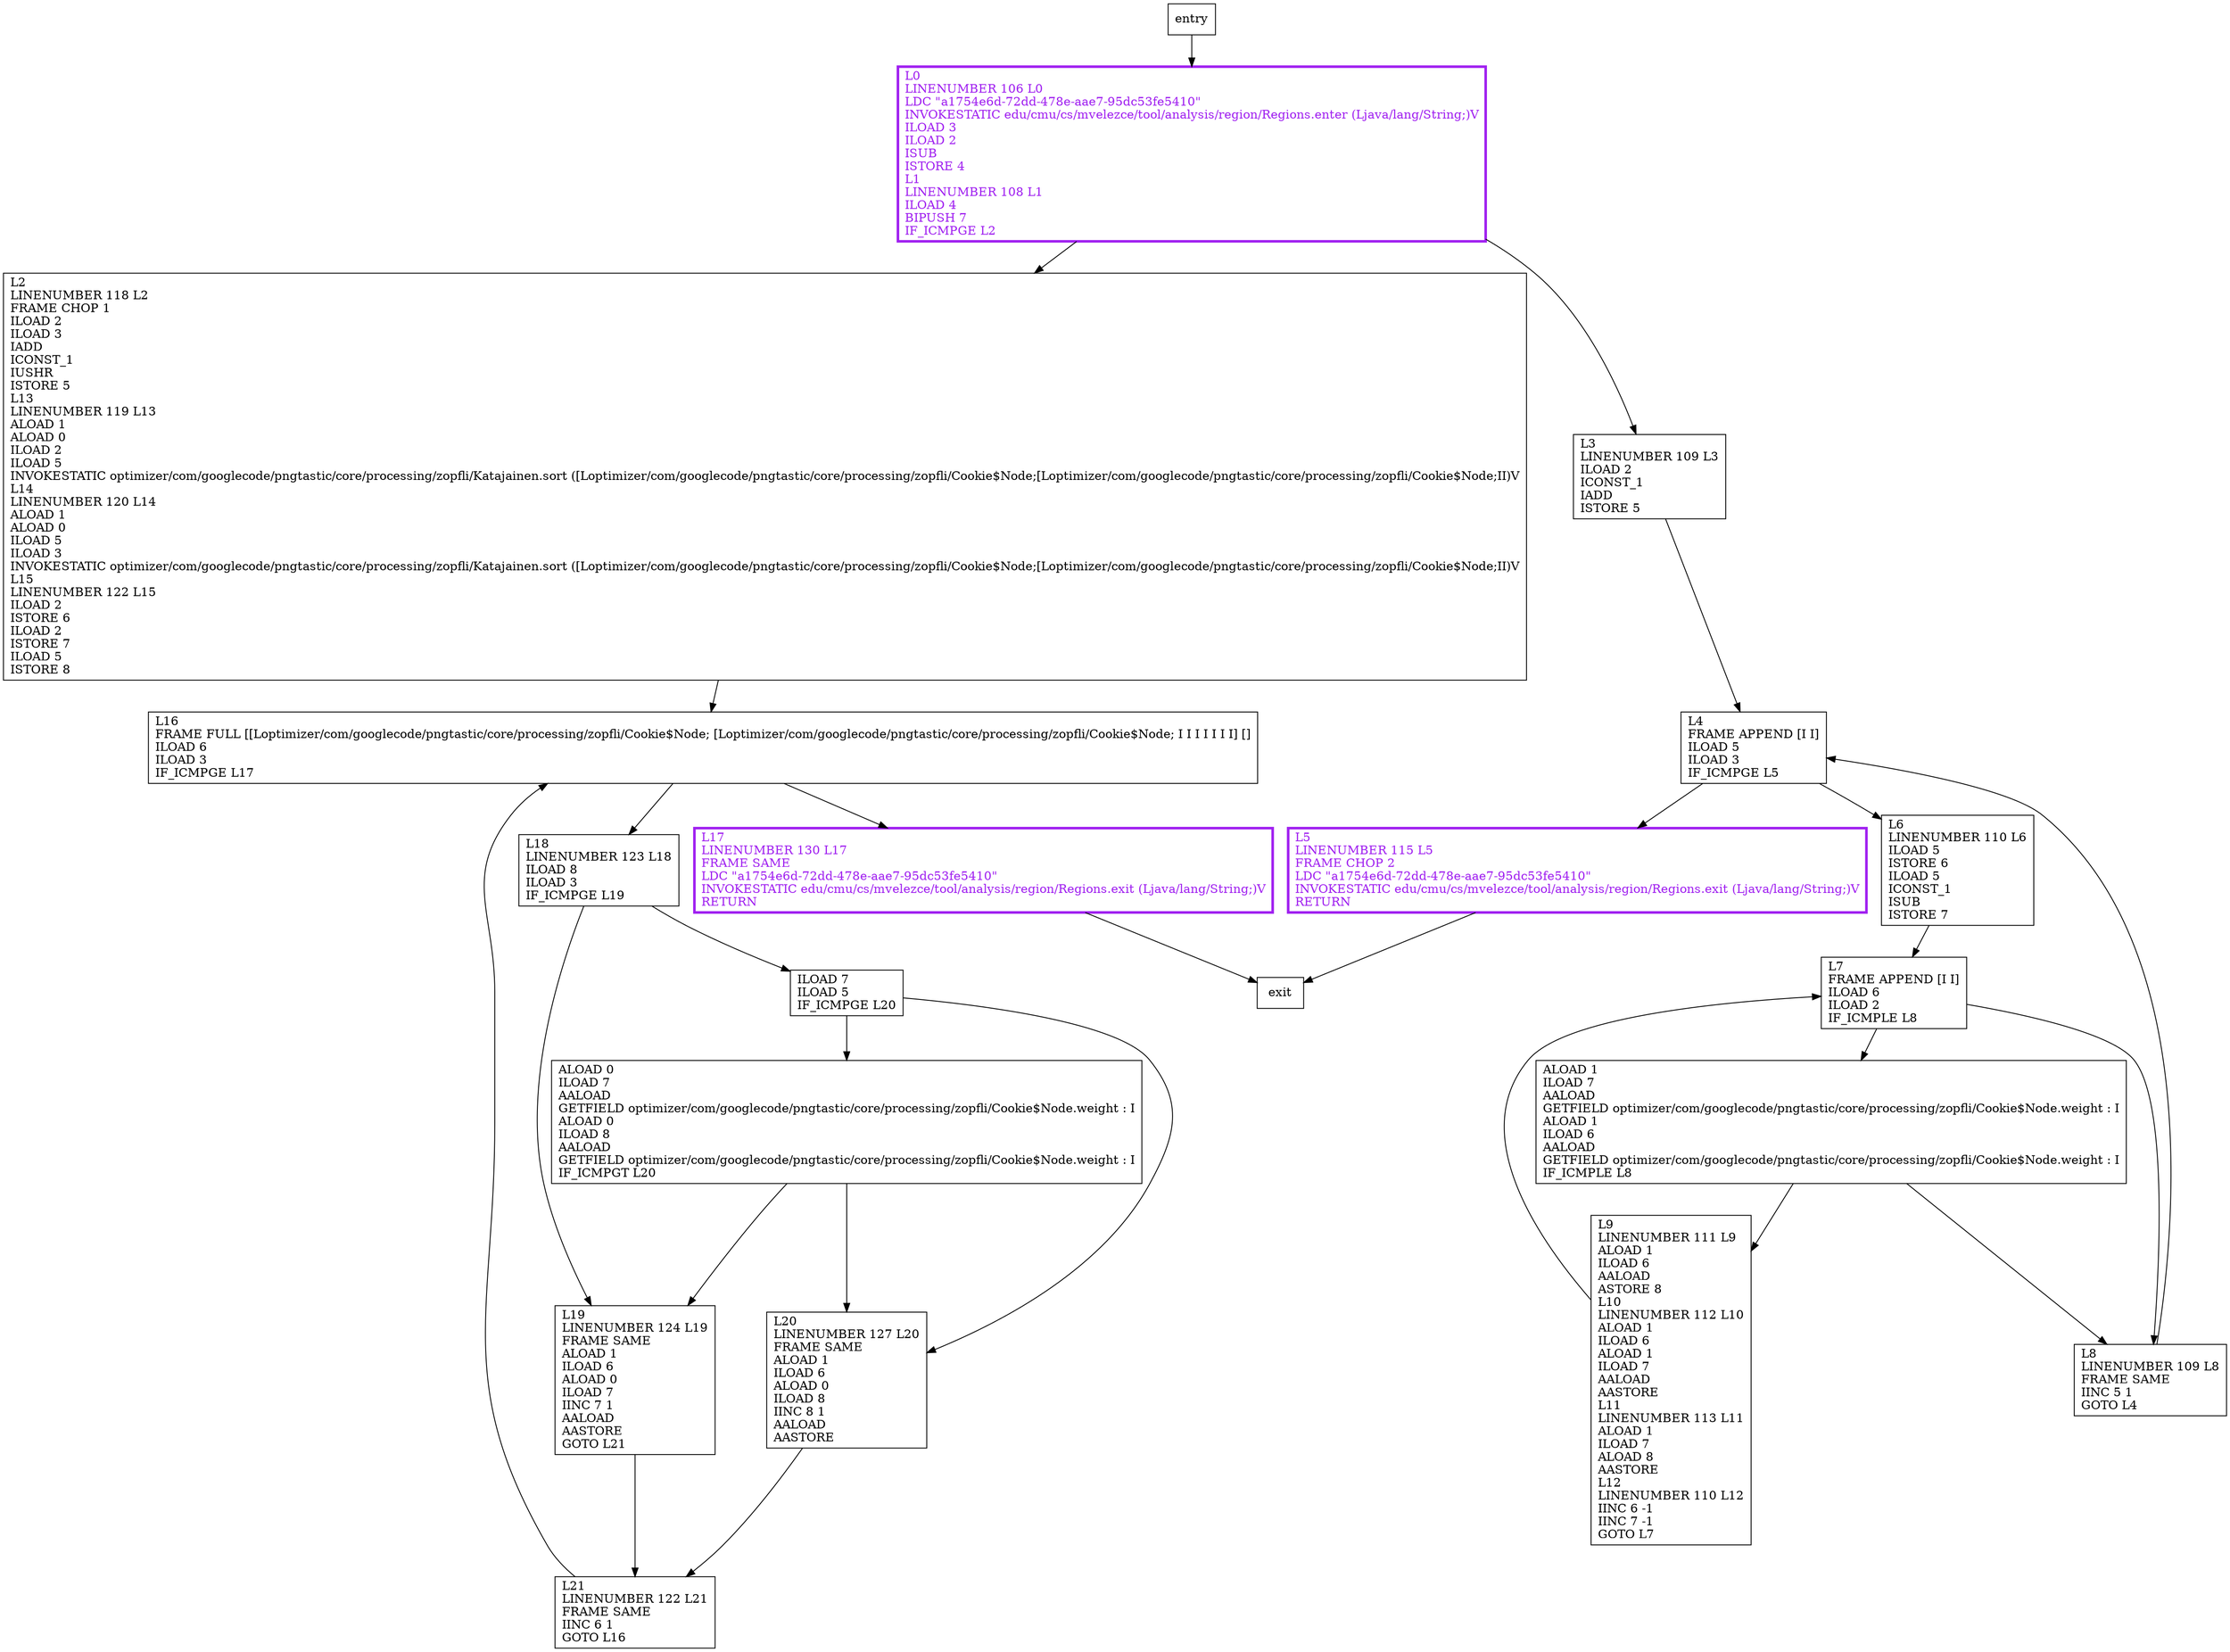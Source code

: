 digraph sort {
node [shape=record];
1167327028 [label="L16\lFRAME FULL [[Loptimizer/com/googlecode/pngtastic/core/processing/zopfli/Cookie$Node; [Loptimizer/com/googlecode/pngtastic/core/processing/zopfli/Cookie$Node; I I I I I I I] []\lILOAD 6\lILOAD 3\lIF_ICMPGE L17\l"];
758465579 [label="ALOAD 0\lILOAD 7\lAALOAD\lGETFIELD optimizer/com/googlecode/pngtastic/core/processing/zopfli/Cookie$Node.weight : I\lALOAD 0\lILOAD 8\lAALOAD\lGETFIELD optimizer/com/googlecode/pngtastic/core/processing/zopfli/Cookie$Node.weight : I\lIF_ICMPGT L20\l"];
848958019 [label="ILOAD 7\lILOAD 5\lIF_ICMPGE L20\l"];
1103132232 [label="L2\lLINENUMBER 118 L2\lFRAME CHOP 1\lILOAD 2\lILOAD 3\lIADD\lICONST_1\lIUSHR\lISTORE 5\lL13\lLINENUMBER 119 L13\lALOAD 1\lALOAD 0\lILOAD 2\lILOAD 5\lINVOKESTATIC optimizer/com/googlecode/pngtastic/core/processing/zopfli/Katajainen.sort ([Loptimizer/com/googlecode/pngtastic/core/processing/zopfli/Cookie$Node;[Loptimizer/com/googlecode/pngtastic/core/processing/zopfli/Cookie$Node;II)V\lL14\lLINENUMBER 120 L14\lALOAD 1\lALOAD 0\lILOAD 5\lILOAD 3\lINVOKESTATIC optimizer/com/googlecode/pngtastic/core/processing/zopfli/Katajainen.sort ([Loptimizer/com/googlecode/pngtastic/core/processing/zopfli/Cookie$Node;[Loptimizer/com/googlecode/pngtastic/core/processing/zopfli/Cookie$Node;II)V\lL15\lLINENUMBER 122 L15\lILOAD 2\lISTORE 6\lILOAD 2\lISTORE 7\lILOAD 5\lISTORE 8\l"];
628487793 [label="L19\lLINENUMBER 124 L19\lFRAME SAME\lALOAD 1\lILOAD 6\lALOAD 0\lILOAD 7\lIINC 7 1\lAALOAD\lAASTORE\lGOTO L21\l"];
1128266449 [label="L17\lLINENUMBER 130 L17\lFRAME SAME\lLDC \"a1754e6d-72dd-478e-aae7-95dc53fe5410\"\lINVOKESTATIC edu/cmu/cs/mvelezce/tool/analysis/region/Regions.exit (Ljava/lang/String;)V\lRETURN\l"];
1924966548 [label="L4\lFRAME APPEND [I I]\lILOAD 5\lILOAD 3\lIF_ICMPGE L5\l"];
843959601 [label="L9\lLINENUMBER 111 L9\lALOAD 1\lILOAD 6\lAALOAD\lASTORE 8\lL10\lLINENUMBER 112 L10\lALOAD 1\lILOAD 6\lALOAD 1\lILOAD 7\lAALOAD\lAASTORE\lL11\lLINENUMBER 113 L11\lALOAD 1\lILOAD 7\lALOAD 8\lAASTORE\lL12\lLINENUMBER 110 L12\lIINC 6 -1\lIINC 7 -1\lGOTO L7\l"];
1624788833 [label="L8\lLINENUMBER 109 L8\lFRAME SAME\lIINC 5 1\lGOTO L4\l"];
533173186 [label="L18\lLINENUMBER 123 L18\lILOAD 8\lILOAD 3\lIF_ICMPGE L19\l"];
1389432760 [label="L0\lLINENUMBER 106 L0\lLDC \"a1754e6d-72dd-478e-aae7-95dc53fe5410\"\lINVOKESTATIC edu/cmu/cs/mvelezce/tool/analysis/region/Regions.enter (Ljava/lang/String;)V\lILOAD 3\lILOAD 2\lISUB\lISTORE 4\lL1\lLINENUMBER 108 L1\lILOAD 4\lBIPUSH 7\lIF_ICMPGE L2\l"];
2015261478 [label="L5\lLINENUMBER 115 L5\lFRAME CHOP 2\lLDC \"a1754e6d-72dd-478e-aae7-95dc53fe5410\"\lINVOKESTATIC edu/cmu/cs/mvelezce/tool/analysis/region/Regions.exit (Ljava/lang/String;)V\lRETURN\l"];
535352603 [label="L3\lLINENUMBER 109 L3\lILOAD 2\lICONST_1\lIADD\lISTORE 5\l"];
1346197173 [label="L7\lFRAME APPEND [I I]\lILOAD 6\lILOAD 2\lIF_ICMPLE L8\l"];
577245010 [label="L6\lLINENUMBER 110 L6\lILOAD 5\lISTORE 6\lILOAD 5\lICONST_1\lISUB\lISTORE 7\l"];
968957548 [label="ALOAD 1\lILOAD 7\lAALOAD\lGETFIELD optimizer/com/googlecode/pngtastic/core/processing/zopfli/Cookie$Node.weight : I\lALOAD 1\lILOAD 6\lAALOAD\lGETFIELD optimizer/com/googlecode/pngtastic/core/processing/zopfli/Cookie$Node.weight : I\lIF_ICMPLE L8\l"];
248487859 [label="L20\lLINENUMBER 127 L20\lFRAME SAME\lALOAD 1\lILOAD 6\lALOAD 0\lILOAD 8\lIINC 8 1\lAALOAD\lAASTORE\l"];
670689666 [label="L21\lLINENUMBER 122 L21\lFRAME SAME\lIINC 6 1\lGOTO L16\l"];
entry;
exit;
1167327028 -> 533173186;
1167327028 -> 1128266449;
758465579 -> 628487793;
758465579 -> 248487859;
848958019 -> 758465579;
848958019 -> 248487859;
1103132232 -> 1167327028;
628487793 -> 670689666;
1128266449 -> exit;
1924966548 -> 2015261478;
1924966548 -> 577245010;
843959601 -> 1346197173;
1624788833 -> 1924966548;
entry -> 1389432760;
533173186 -> 848958019;
533173186 -> 628487793;
1389432760 -> 1103132232;
1389432760 -> 535352603;
2015261478 -> exit;
535352603 -> 1924966548;
1346197173 -> 968957548;
1346197173 -> 1624788833;
577245010 -> 1346197173;
968957548 -> 843959601;
968957548 -> 1624788833;
248487859 -> 670689666;
670689666 -> 1167327028;
1128266449[fontcolor="purple", penwidth=3, color="purple"];
1389432760[fontcolor="purple", penwidth=3, color="purple"];
2015261478[fontcolor="purple", penwidth=3, color="purple"];
}
